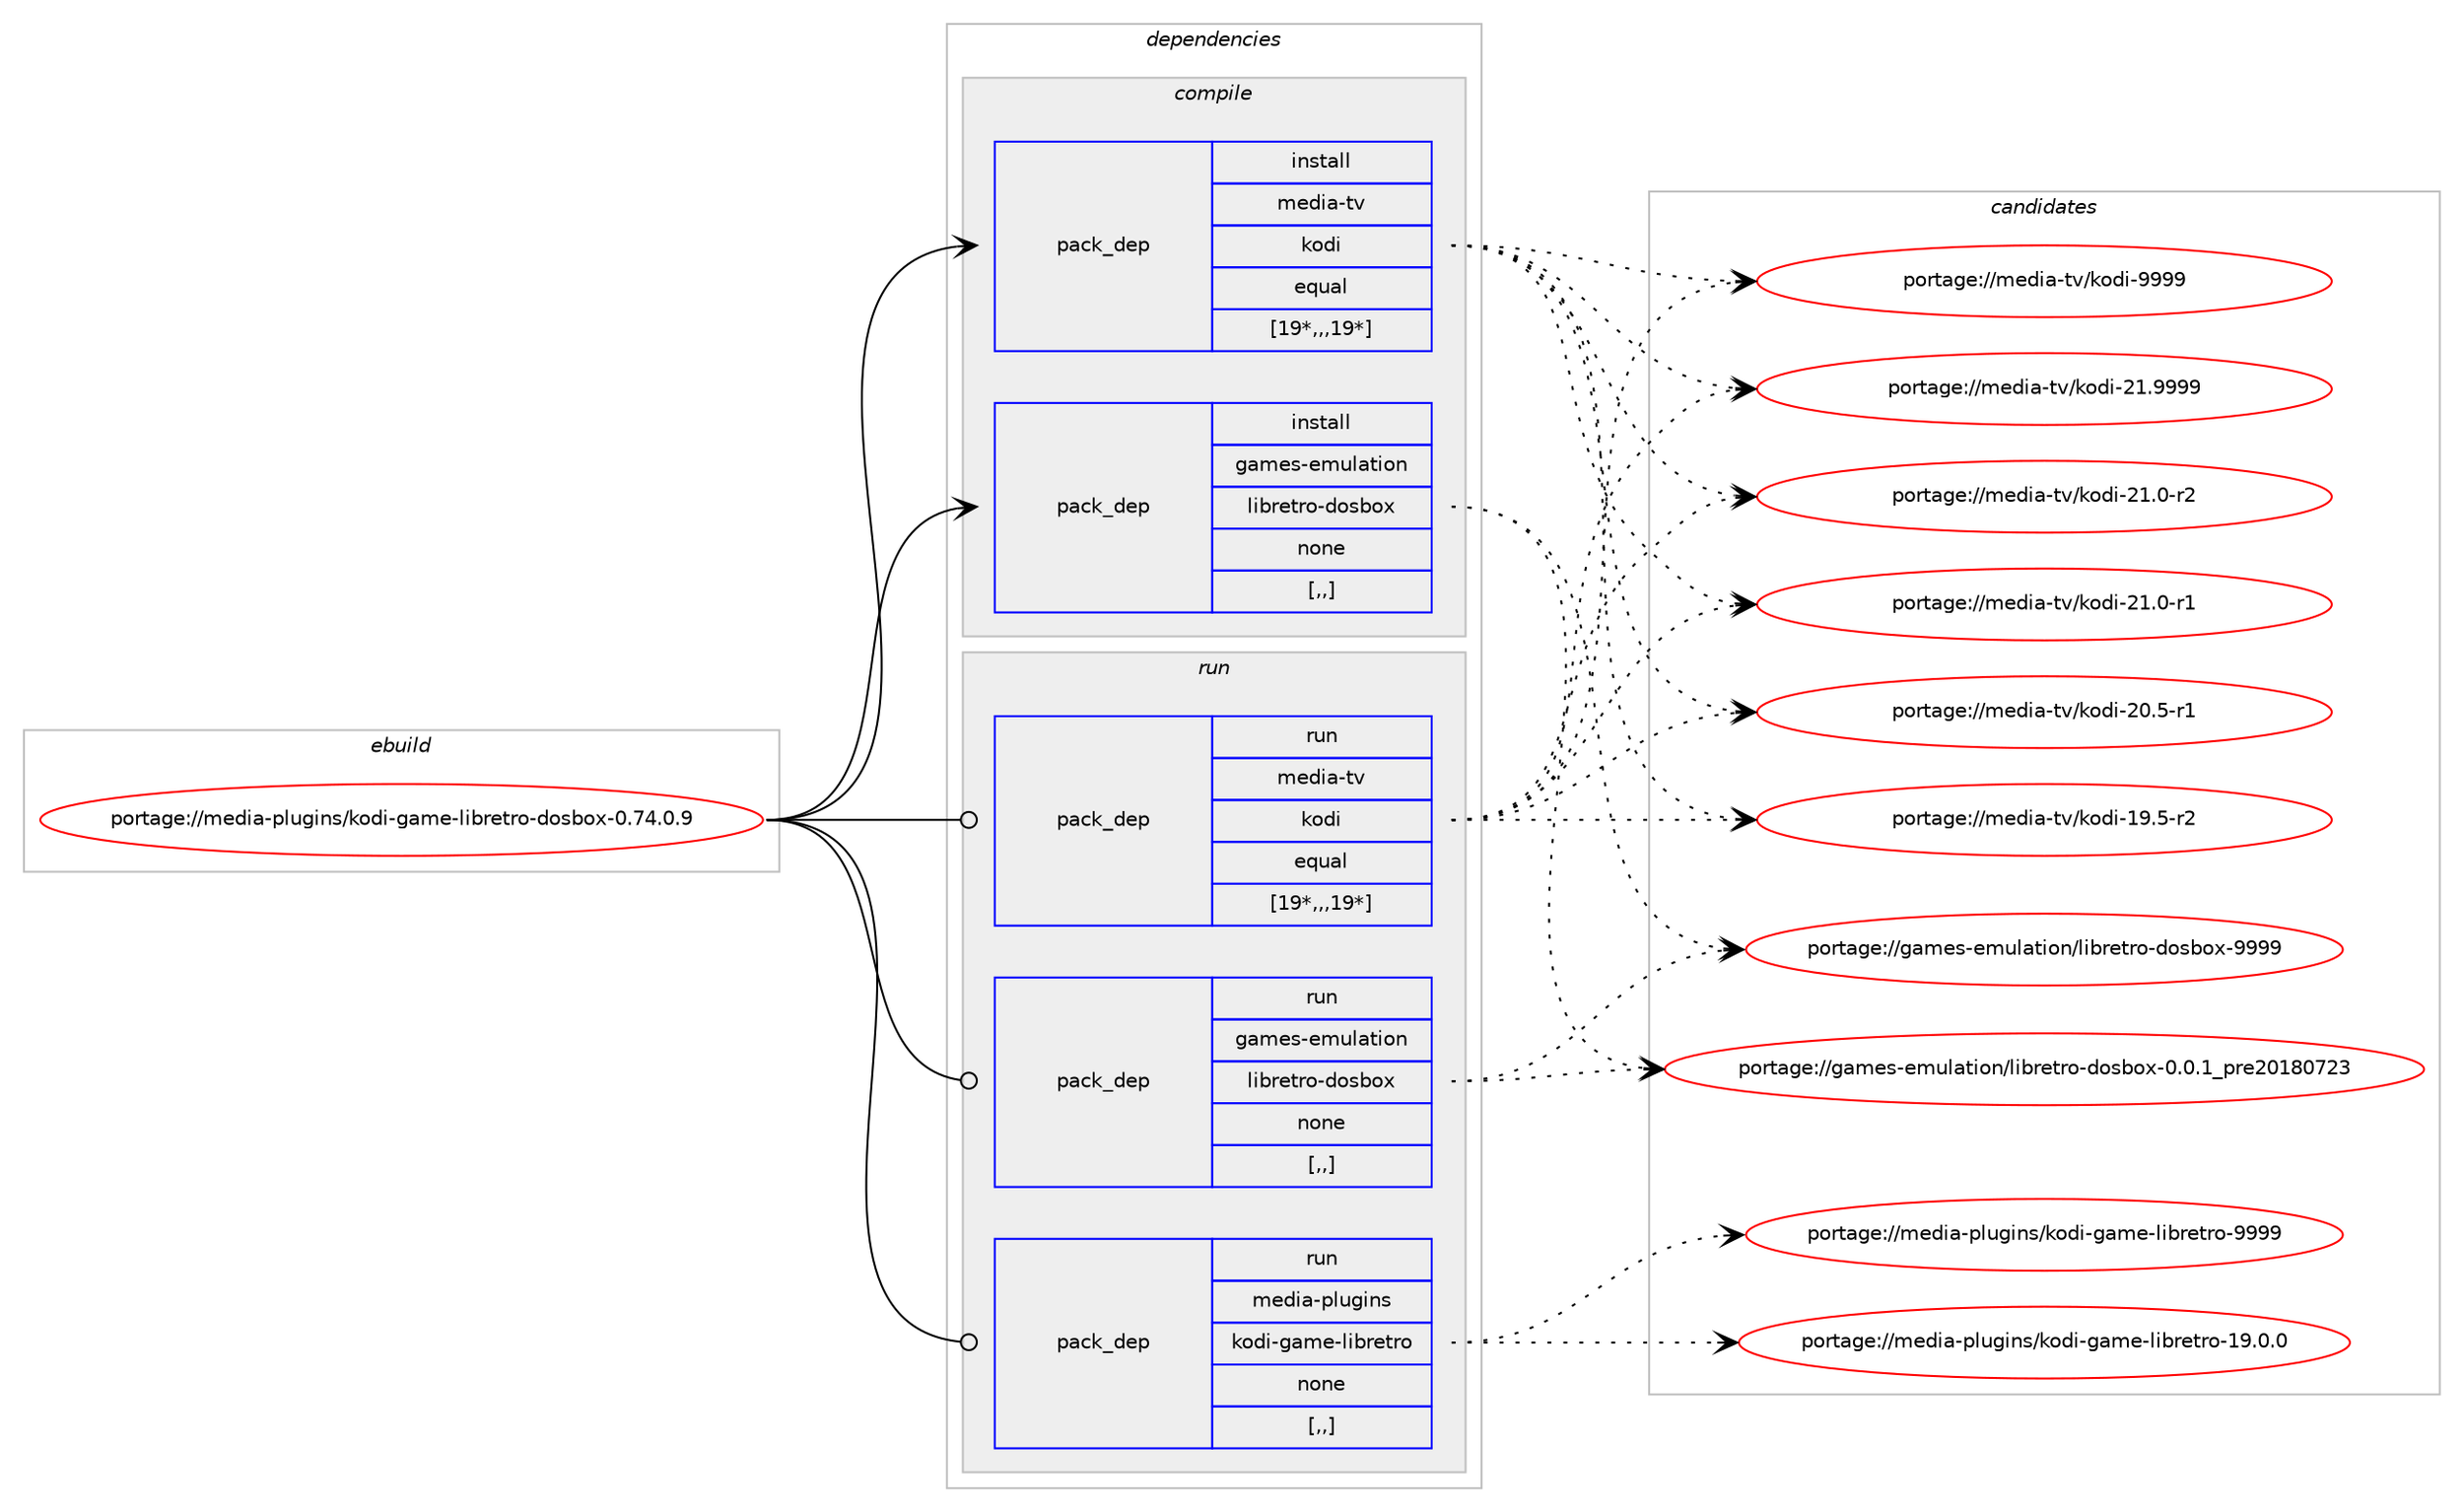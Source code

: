 digraph prolog {

# *************
# Graph options
# *************

newrank=true;
concentrate=true;
compound=true;
graph [rankdir=LR,fontname=Helvetica,fontsize=10,ranksep=1.5];#, ranksep=2.5, nodesep=0.2];
edge  [arrowhead=vee];
node  [fontname=Helvetica,fontsize=10];

# **********
# The ebuild
# **********

subgraph cluster_leftcol {
color=gray;
label=<<i>ebuild</i>>;
id [label="portage://media-plugins/kodi-game-libretro-dosbox-0.74.0.9", color=red, width=4, href="../media-plugins/kodi-game-libretro-dosbox-0.74.0.9.svg"];
}

# ****************
# The dependencies
# ****************

subgraph cluster_midcol {
color=gray;
label=<<i>dependencies</i>>;
subgraph cluster_compile {
fillcolor="#eeeeee";
style=filled;
label=<<i>compile</i>>;
subgraph pack227685 {
dependency308450 [label=<<TABLE BORDER="0" CELLBORDER="1" CELLSPACING="0" CELLPADDING="4" WIDTH="220"><TR><TD ROWSPAN="6" CELLPADDING="30">pack_dep</TD></TR><TR><TD WIDTH="110">install</TD></TR><TR><TD>games-emulation</TD></TR><TR><TD>libretro-dosbox</TD></TR><TR><TD>none</TD></TR><TR><TD>[,,]</TD></TR></TABLE>>, shape=none, color=blue];
}
id:e -> dependency308450:w [weight=20,style="solid",arrowhead="vee"];
subgraph pack227686 {
dependency308451 [label=<<TABLE BORDER="0" CELLBORDER="1" CELLSPACING="0" CELLPADDING="4" WIDTH="220"><TR><TD ROWSPAN="6" CELLPADDING="30">pack_dep</TD></TR><TR><TD WIDTH="110">install</TD></TR><TR><TD>media-tv</TD></TR><TR><TD>kodi</TD></TR><TR><TD>equal</TD></TR><TR><TD>[19*,,,19*]</TD></TR></TABLE>>, shape=none, color=blue];
}
id:e -> dependency308451:w [weight=20,style="solid",arrowhead="vee"];
}
subgraph cluster_compileandrun {
fillcolor="#eeeeee";
style=filled;
label=<<i>compile and run</i>>;
}
subgraph cluster_run {
fillcolor="#eeeeee";
style=filled;
label=<<i>run</i>>;
subgraph pack227687 {
dependency308452 [label=<<TABLE BORDER="0" CELLBORDER="1" CELLSPACING="0" CELLPADDING="4" WIDTH="220"><TR><TD ROWSPAN="6" CELLPADDING="30">pack_dep</TD></TR><TR><TD WIDTH="110">run</TD></TR><TR><TD>games-emulation</TD></TR><TR><TD>libretro-dosbox</TD></TR><TR><TD>none</TD></TR><TR><TD>[,,]</TD></TR></TABLE>>, shape=none, color=blue];
}
id:e -> dependency308452:w [weight=20,style="solid",arrowhead="odot"];
subgraph pack227688 {
dependency308453 [label=<<TABLE BORDER="0" CELLBORDER="1" CELLSPACING="0" CELLPADDING="4" WIDTH="220"><TR><TD ROWSPAN="6" CELLPADDING="30">pack_dep</TD></TR><TR><TD WIDTH="110">run</TD></TR><TR><TD>media-plugins</TD></TR><TR><TD>kodi-game-libretro</TD></TR><TR><TD>none</TD></TR><TR><TD>[,,]</TD></TR></TABLE>>, shape=none, color=blue];
}
id:e -> dependency308453:w [weight=20,style="solid",arrowhead="odot"];
subgraph pack227689 {
dependency308454 [label=<<TABLE BORDER="0" CELLBORDER="1" CELLSPACING="0" CELLPADDING="4" WIDTH="220"><TR><TD ROWSPAN="6" CELLPADDING="30">pack_dep</TD></TR><TR><TD WIDTH="110">run</TD></TR><TR><TD>media-tv</TD></TR><TR><TD>kodi</TD></TR><TR><TD>equal</TD></TR><TR><TD>[19*,,,19*]</TD></TR></TABLE>>, shape=none, color=blue];
}
id:e -> dependency308454:w [weight=20,style="solid",arrowhead="odot"];
}
}

# **************
# The candidates
# **************

subgraph cluster_choices {
rank=same;
color=gray;
label=<<i>candidates</i>>;

subgraph choice227685 {
color=black;
nodesep=1;
choice103971091011154510110911710897116105111110471081059811410111611411145100111115981111204557575757 [label="portage://games-emulation/libretro-dosbox-9999", color=red, width=4,href="../games-emulation/libretro-dosbox-9999.svg"];
choice10397109101115451011091171089711610511111047108105981141011161141114510011111598111120454846484649951121141015048495648555051 [label="portage://games-emulation/libretro-dosbox-0.0.1_pre20180723", color=red, width=4,href="../games-emulation/libretro-dosbox-0.0.1_pre20180723.svg"];
dependency308450:e -> choice103971091011154510110911710897116105111110471081059811410111611411145100111115981111204557575757:w [style=dotted,weight="100"];
dependency308450:e -> choice10397109101115451011091171089711610511111047108105981141011161141114510011111598111120454846484649951121141015048495648555051:w [style=dotted,weight="100"];
}
subgraph choice227686 {
color=black;
nodesep=1;
choice1091011001059745116118471071111001054557575757 [label="portage://media-tv/kodi-9999", color=red, width=4,href="../media-tv/kodi-9999.svg"];
choice1091011001059745116118471071111001054550494657575757 [label="portage://media-tv/kodi-21.9999", color=red, width=4,href="../media-tv/kodi-21.9999.svg"];
choice10910110010597451161184710711110010545504946484511450 [label="portage://media-tv/kodi-21.0-r2", color=red, width=4,href="../media-tv/kodi-21.0-r2.svg"];
choice10910110010597451161184710711110010545504946484511449 [label="portage://media-tv/kodi-21.0-r1", color=red, width=4,href="../media-tv/kodi-21.0-r1.svg"];
choice10910110010597451161184710711110010545504846534511449 [label="portage://media-tv/kodi-20.5-r1", color=red, width=4,href="../media-tv/kodi-20.5-r1.svg"];
choice10910110010597451161184710711110010545495746534511450 [label="portage://media-tv/kodi-19.5-r2", color=red, width=4,href="../media-tv/kodi-19.5-r2.svg"];
dependency308451:e -> choice1091011001059745116118471071111001054557575757:w [style=dotted,weight="100"];
dependency308451:e -> choice1091011001059745116118471071111001054550494657575757:w [style=dotted,weight="100"];
dependency308451:e -> choice10910110010597451161184710711110010545504946484511450:w [style=dotted,weight="100"];
dependency308451:e -> choice10910110010597451161184710711110010545504946484511449:w [style=dotted,weight="100"];
dependency308451:e -> choice10910110010597451161184710711110010545504846534511449:w [style=dotted,weight="100"];
dependency308451:e -> choice10910110010597451161184710711110010545495746534511450:w [style=dotted,weight="100"];
}
subgraph choice227687 {
color=black;
nodesep=1;
choice103971091011154510110911710897116105111110471081059811410111611411145100111115981111204557575757 [label="portage://games-emulation/libretro-dosbox-9999", color=red, width=4,href="../games-emulation/libretro-dosbox-9999.svg"];
choice10397109101115451011091171089711610511111047108105981141011161141114510011111598111120454846484649951121141015048495648555051 [label="portage://games-emulation/libretro-dosbox-0.0.1_pre20180723", color=red, width=4,href="../games-emulation/libretro-dosbox-0.0.1_pre20180723.svg"];
dependency308452:e -> choice103971091011154510110911710897116105111110471081059811410111611411145100111115981111204557575757:w [style=dotted,weight="100"];
dependency308452:e -> choice10397109101115451011091171089711610511111047108105981141011161141114510011111598111120454846484649951121141015048495648555051:w [style=dotted,weight="100"];
}
subgraph choice227688 {
color=black;
nodesep=1;
choice109101100105974511210811710310511011547107111100105451039710910145108105981141011161141114557575757 [label="portage://media-plugins/kodi-game-libretro-9999", color=red, width=4,href="../media-plugins/kodi-game-libretro-9999.svg"];
choice1091011001059745112108117103105110115471071111001054510397109101451081059811410111611411145495746484648 [label="portage://media-plugins/kodi-game-libretro-19.0.0", color=red, width=4,href="../media-plugins/kodi-game-libretro-19.0.0.svg"];
dependency308453:e -> choice109101100105974511210811710310511011547107111100105451039710910145108105981141011161141114557575757:w [style=dotted,weight="100"];
dependency308453:e -> choice1091011001059745112108117103105110115471071111001054510397109101451081059811410111611411145495746484648:w [style=dotted,weight="100"];
}
subgraph choice227689 {
color=black;
nodesep=1;
choice1091011001059745116118471071111001054557575757 [label="portage://media-tv/kodi-9999", color=red, width=4,href="../media-tv/kodi-9999.svg"];
choice1091011001059745116118471071111001054550494657575757 [label="portage://media-tv/kodi-21.9999", color=red, width=4,href="../media-tv/kodi-21.9999.svg"];
choice10910110010597451161184710711110010545504946484511450 [label="portage://media-tv/kodi-21.0-r2", color=red, width=4,href="../media-tv/kodi-21.0-r2.svg"];
choice10910110010597451161184710711110010545504946484511449 [label="portage://media-tv/kodi-21.0-r1", color=red, width=4,href="../media-tv/kodi-21.0-r1.svg"];
choice10910110010597451161184710711110010545504846534511449 [label="portage://media-tv/kodi-20.5-r1", color=red, width=4,href="../media-tv/kodi-20.5-r1.svg"];
choice10910110010597451161184710711110010545495746534511450 [label="portage://media-tv/kodi-19.5-r2", color=red, width=4,href="../media-tv/kodi-19.5-r2.svg"];
dependency308454:e -> choice1091011001059745116118471071111001054557575757:w [style=dotted,weight="100"];
dependency308454:e -> choice1091011001059745116118471071111001054550494657575757:w [style=dotted,weight="100"];
dependency308454:e -> choice10910110010597451161184710711110010545504946484511450:w [style=dotted,weight="100"];
dependency308454:e -> choice10910110010597451161184710711110010545504946484511449:w [style=dotted,weight="100"];
dependency308454:e -> choice10910110010597451161184710711110010545504846534511449:w [style=dotted,weight="100"];
dependency308454:e -> choice10910110010597451161184710711110010545495746534511450:w [style=dotted,weight="100"];
}
}

}
